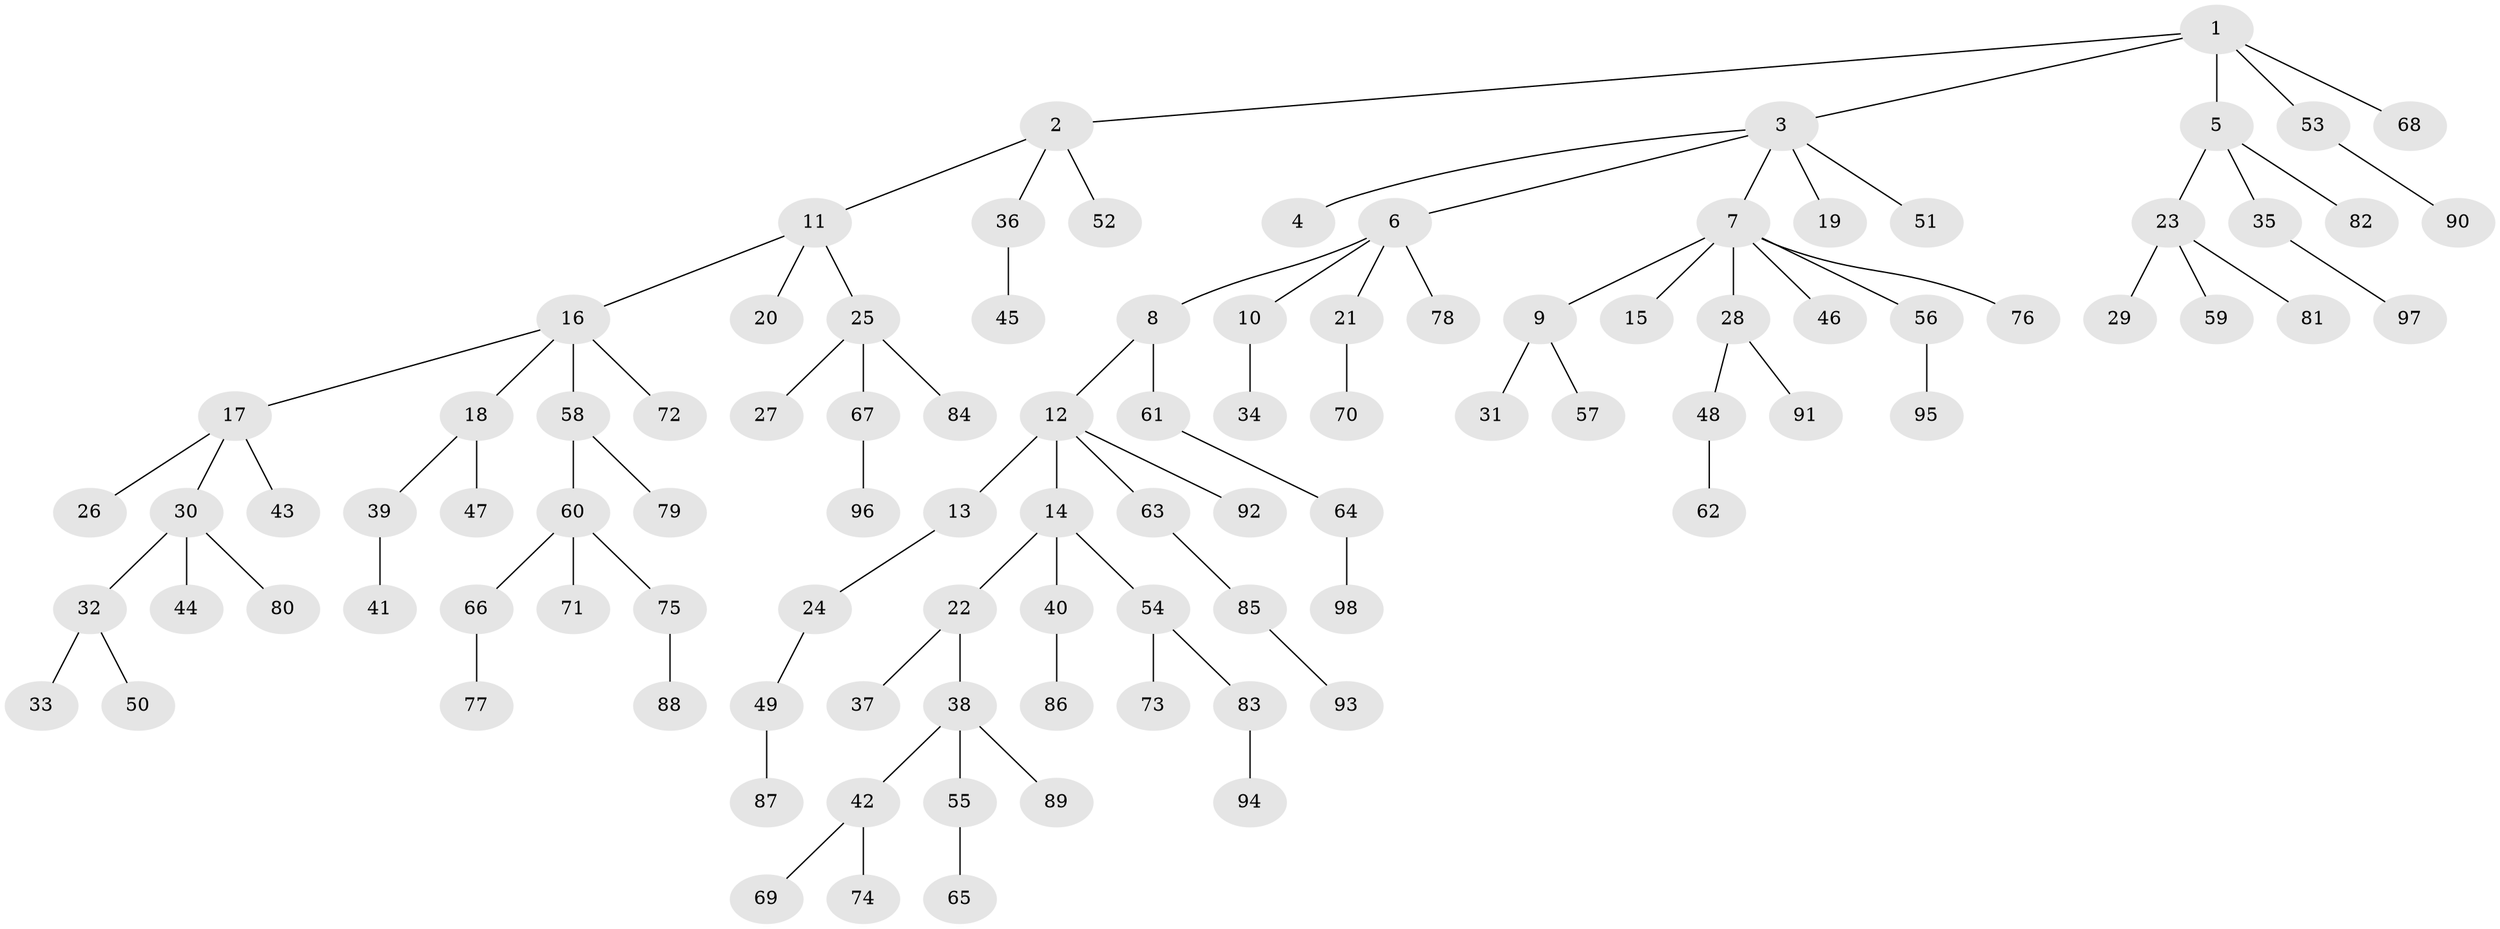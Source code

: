 // coarse degree distribution, {4: 0.1, 2: 0.25, 3: 0.15, 1: 0.475, 5: 0.025}
// Generated by graph-tools (version 1.1) at 2025/37/03/04/25 23:37:20]
// undirected, 98 vertices, 97 edges
graph export_dot {
  node [color=gray90,style=filled];
  1;
  2;
  3;
  4;
  5;
  6;
  7;
  8;
  9;
  10;
  11;
  12;
  13;
  14;
  15;
  16;
  17;
  18;
  19;
  20;
  21;
  22;
  23;
  24;
  25;
  26;
  27;
  28;
  29;
  30;
  31;
  32;
  33;
  34;
  35;
  36;
  37;
  38;
  39;
  40;
  41;
  42;
  43;
  44;
  45;
  46;
  47;
  48;
  49;
  50;
  51;
  52;
  53;
  54;
  55;
  56;
  57;
  58;
  59;
  60;
  61;
  62;
  63;
  64;
  65;
  66;
  67;
  68;
  69;
  70;
  71;
  72;
  73;
  74;
  75;
  76;
  77;
  78;
  79;
  80;
  81;
  82;
  83;
  84;
  85;
  86;
  87;
  88;
  89;
  90;
  91;
  92;
  93;
  94;
  95;
  96;
  97;
  98;
  1 -- 2;
  1 -- 3;
  1 -- 5;
  1 -- 53;
  1 -- 68;
  2 -- 11;
  2 -- 36;
  2 -- 52;
  3 -- 4;
  3 -- 6;
  3 -- 7;
  3 -- 19;
  3 -- 51;
  5 -- 23;
  5 -- 35;
  5 -- 82;
  6 -- 8;
  6 -- 10;
  6 -- 21;
  6 -- 78;
  7 -- 9;
  7 -- 15;
  7 -- 28;
  7 -- 46;
  7 -- 56;
  7 -- 76;
  8 -- 12;
  8 -- 61;
  9 -- 31;
  9 -- 57;
  10 -- 34;
  11 -- 16;
  11 -- 20;
  11 -- 25;
  12 -- 13;
  12 -- 14;
  12 -- 63;
  12 -- 92;
  13 -- 24;
  14 -- 22;
  14 -- 40;
  14 -- 54;
  16 -- 17;
  16 -- 18;
  16 -- 58;
  16 -- 72;
  17 -- 26;
  17 -- 30;
  17 -- 43;
  18 -- 39;
  18 -- 47;
  21 -- 70;
  22 -- 37;
  22 -- 38;
  23 -- 29;
  23 -- 59;
  23 -- 81;
  24 -- 49;
  25 -- 27;
  25 -- 67;
  25 -- 84;
  28 -- 48;
  28 -- 91;
  30 -- 32;
  30 -- 44;
  30 -- 80;
  32 -- 33;
  32 -- 50;
  35 -- 97;
  36 -- 45;
  38 -- 42;
  38 -- 55;
  38 -- 89;
  39 -- 41;
  40 -- 86;
  42 -- 69;
  42 -- 74;
  48 -- 62;
  49 -- 87;
  53 -- 90;
  54 -- 73;
  54 -- 83;
  55 -- 65;
  56 -- 95;
  58 -- 60;
  58 -- 79;
  60 -- 66;
  60 -- 71;
  60 -- 75;
  61 -- 64;
  63 -- 85;
  64 -- 98;
  66 -- 77;
  67 -- 96;
  75 -- 88;
  83 -- 94;
  85 -- 93;
}
